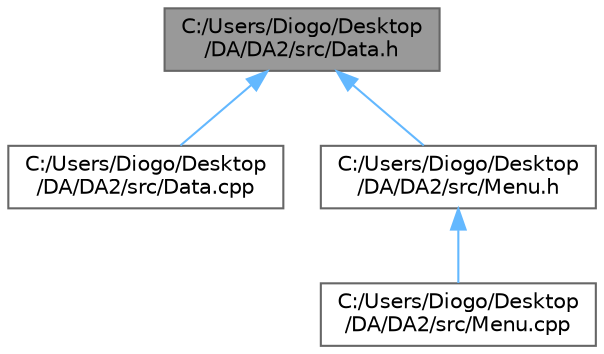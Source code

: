 digraph "C:/Users/Diogo/Desktop/DA/DA2/src/Data.h"
{
 // LATEX_PDF_SIZE
  bgcolor="transparent";
  edge [fontname=Helvetica,fontsize=10,labelfontname=Helvetica,labelfontsize=10];
  node [fontname=Helvetica,fontsize=10,shape=box,height=0.2,width=0.4];
  Node1 [label="C:/Users/Diogo/Desktop\l/DA/DA2/src/Data.h",height=0.2,width=0.4,color="gray40", fillcolor="grey60", style="filled", fontcolor="black",tooltip=" "];
  Node1 -> Node2 [dir="back",color="steelblue1",style="solid"];
  Node2 [label="C:/Users/Diogo/Desktop\l/DA/DA2/src/Data.cpp",height=0.2,width=0.4,color="grey40", fillcolor="white", style="filled",URL="$_data_8cpp.html",tooltip=" "];
  Node1 -> Node3 [dir="back",color="steelblue1",style="solid"];
  Node3 [label="C:/Users/Diogo/Desktop\l/DA/DA2/src/Menu.h",height=0.2,width=0.4,color="grey40", fillcolor="white", style="filled",URL="$_menu_8h.html",tooltip=" "];
  Node3 -> Node4 [dir="back",color="steelblue1",style="solid"];
  Node4 [label="C:/Users/Diogo/Desktop\l/DA/DA2/src/Menu.cpp",height=0.2,width=0.4,color="grey40", fillcolor="white", style="filled",URL="$_menu_8cpp.html",tooltip=" "];
}
